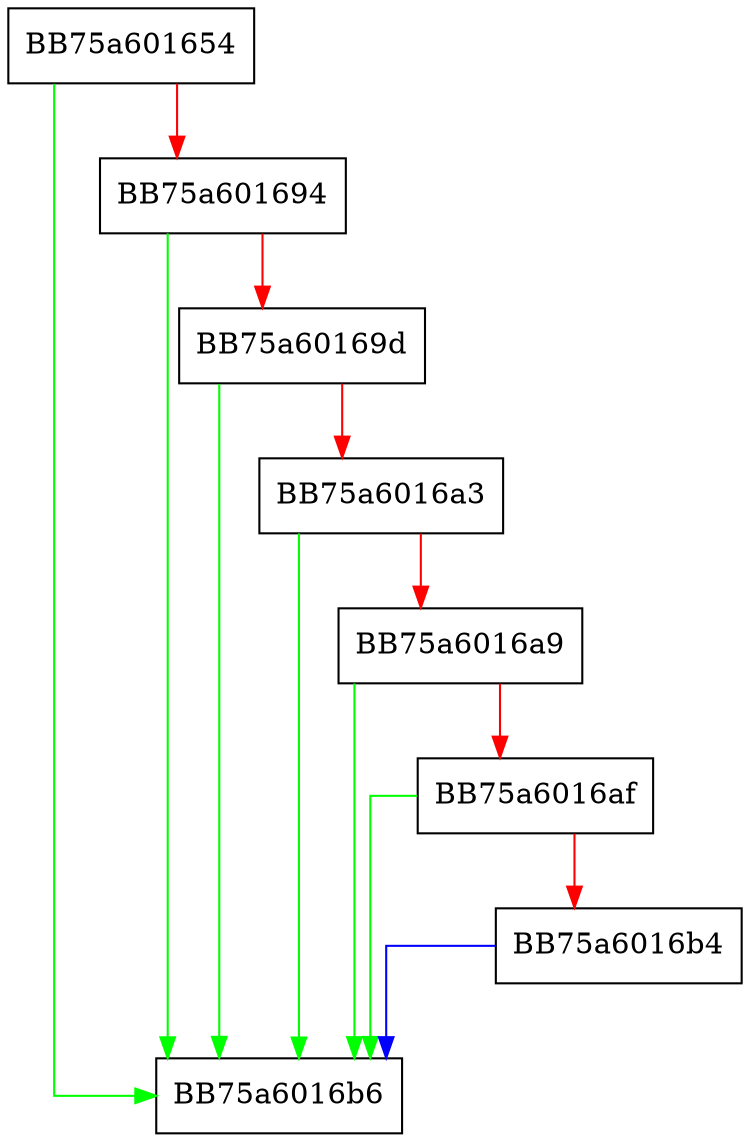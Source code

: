 digraph is_min_server_supported_cpu {
  node [shape="box"];
  graph [splines=ortho];
  BB75a601654 -> BB75a6016b6 [color="green"];
  BB75a601654 -> BB75a601694 [color="red"];
  BB75a601694 -> BB75a6016b6 [color="green"];
  BB75a601694 -> BB75a60169d [color="red"];
  BB75a60169d -> BB75a6016b6 [color="green"];
  BB75a60169d -> BB75a6016a3 [color="red"];
  BB75a6016a3 -> BB75a6016b6 [color="green"];
  BB75a6016a3 -> BB75a6016a9 [color="red"];
  BB75a6016a9 -> BB75a6016b6 [color="green"];
  BB75a6016a9 -> BB75a6016af [color="red"];
  BB75a6016af -> BB75a6016b6 [color="green"];
  BB75a6016af -> BB75a6016b4 [color="red"];
  BB75a6016b4 -> BB75a6016b6 [color="blue"];
}